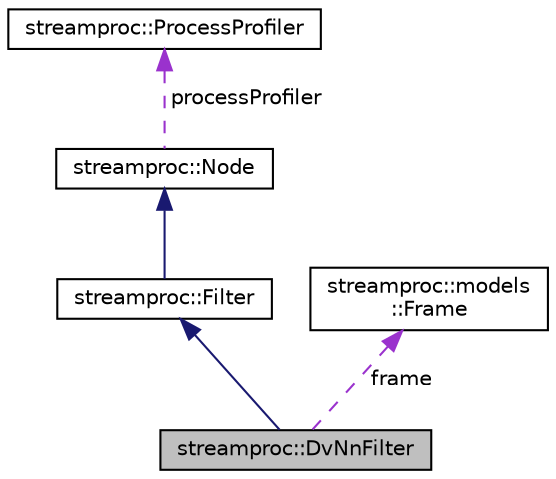 digraph "streamproc::DvNnFilter"
{
  edge [fontname="Helvetica",fontsize="10",labelfontname="Helvetica",labelfontsize="10"];
  node [fontname="Helvetica",fontsize="10",shape=record];
  Node3 [label="streamproc::DvNnFilter",height=0.2,width=0.4,color="black", fillcolor="grey75", style="filled", fontcolor="black"];
  Node4 -> Node3 [dir="back",color="midnightblue",fontsize="10",style="solid",fontname="Helvetica"];
  Node4 [label="streamproc::Filter",height=0.2,width=0.4,color="black", fillcolor="white", style="filled",URL="$d6/d49/classstreamproc_1_1Filter.html",tooltip="Node which filters data. "];
  Node5 -> Node4 [dir="back",color="midnightblue",fontsize="10",style="solid",fontname="Helvetica"];
  Node5 [label="streamproc::Node",height=0.2,width=0.4,color="black", fillcolor="white", style="filled",URL="$dd/d01/classstreamproc_1_1Node.html",tooltip="Base class for node. "];
  Node6 -> Node5 [dir="back",color="darkorchid3",fontsize="10",style="dashed",label=" processProfiler" ,fontname="Helvetica"];
  Node6 [label="streamproc::ProcessProfiler",height=0.2,width=0.4,color="black", fillcolor="white", style="filled",URL="$d0/d42/classstreamproc_1_1ProcessProfiler.html"];
  Node7 -> Node3 [dir="back",color="darkorchid3",fontsize="10",style="dashed",label=" frame" ,fontname="Helvetica"];
  Node7 [label="streamproc::models\l::Frame",height=0.2,width=0.4,color="black", fillcolor="white", style="filled",URL="$da/d06/structstreamproc_1_1models_1_1Frame.html",tooltip="Model of a video frame. "];
}
